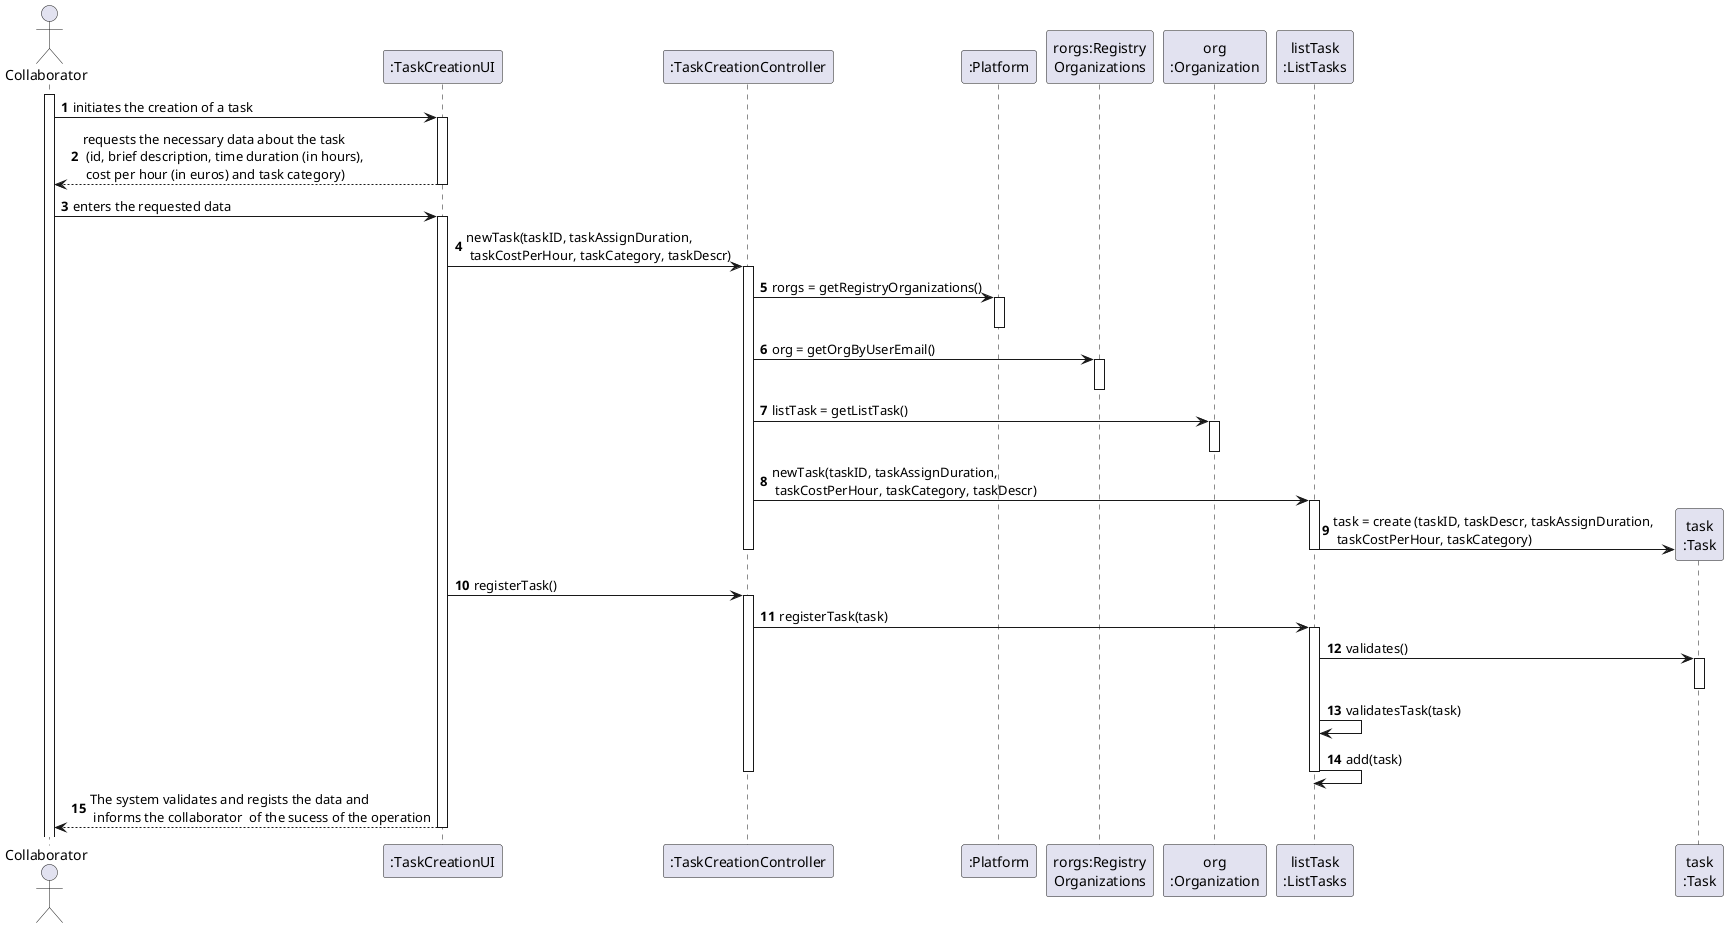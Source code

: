 @startuml
autonumber
actor "Collaborator" as COL


participant ":TaskCreationUI" as UI
participant ":TaskCreationController" as CTRL
participant ":Platform" as PLAT
participant "rorgs:Registry\nOrganizations" as RORGS
participant "org\n:Organization" as ORG
participant "listTask\n:ListTasks" as LT
participant "task\n:Task" as TAS

activate COL
COL -> UI : initiates the creation of a task
activate UI
UI --> COL :  requests the necessary data about the task\n (id, brief description, time duration (in hours),\n cost per hour (in euros) and task category)
deactivate UI

COL -> UI : enters the requested data
activate UI

UI -> CTRL : newTask(taskID, taskAssignDuration,\n taskCostPerHour, taskCategory, taskDescr)
activate CTRL
CTRL -> PLAT : rorgs = getRegistryOrganizations()
activate PLAT
deactivate PLAT
CTRL -> RORGS: org = getOrgByUserEmail()
activate RORGS
deactivate RORGS
CTRL -> ORG: listTask = getListTask()
activate ORG
deactivate ORG
CTRL -> LT : newTask(taskID, taskAssignDuration,\n taskCostPerHour, taskCategory, taskDescr)
activate LT
LT -> TAS** : task = create (taskID, taskDescr, taskAssignDuration,\n taskCostPerHour, taskCategory)

deactivate LT
deactivate CTRL
UI -> CTRL : registerTask()
activate CTRL
CTRL -> LT : registerTask(task)
activate LT
LT -> TAS : validates()
activate TAS
deactivate TAS
LT -> LT : validatesTask(task)
LT -> LT : add(task)
deactivate LT
deactivate CTRL
UI --> COL : The system validates and regists the data and\n informs the collaborator  of the sucess of the operation
deactivate UI



@enduml

